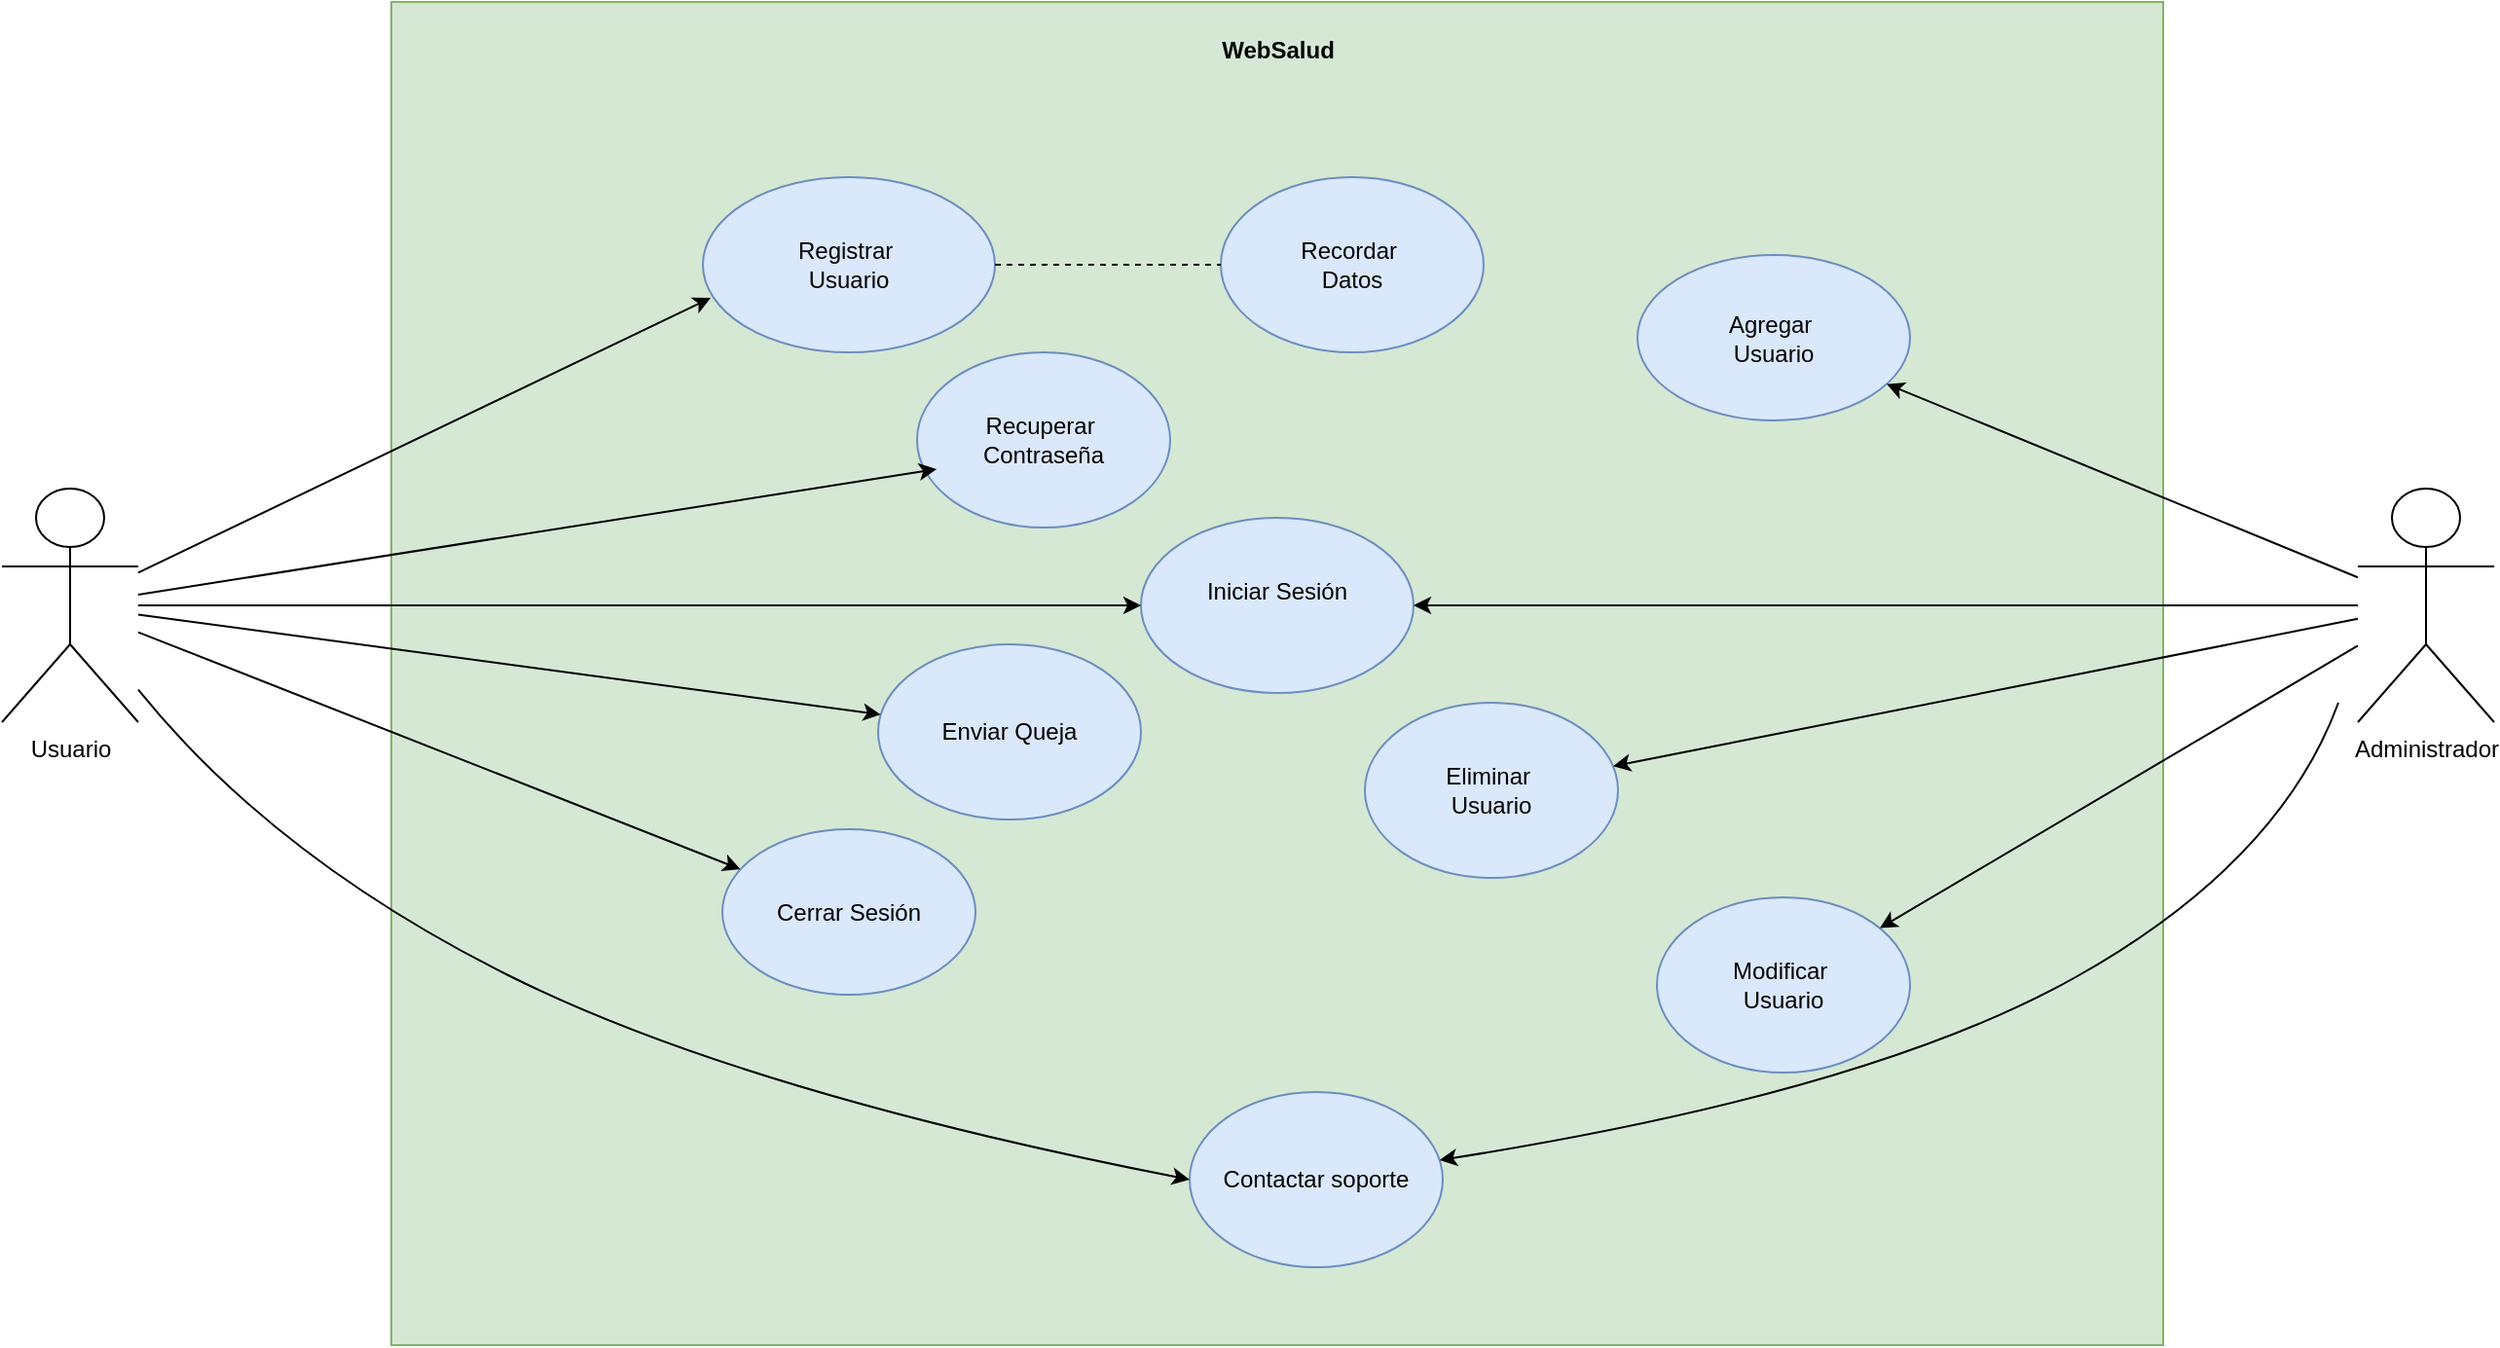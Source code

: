<mxfile version="24.7.16">
  <diagram name="Página-1" id="5XWVKSWbAcRNChkXRKkE">
    <mxGraphModel grid="1" page="1" gridSize="10" guides="1" tooltips="1" connect="1" arrows="1" fold="1" pageScale="1" pageWidth="827" pageHeight="1169" math="0" shadow="0">
      <root>
        <mxCell id="0" />
        <mxCell id="1" parent="0" />
        <mxCell id="OQBv6IHemaQKlbbo75Iv-1" value="Usuario&lt;div&gt;&lt;br&gt;&lt;/div&gt;" style="shape=umlActor;verticalLabelPosition=bottom;verticalAlign=top;html=1;outlineConnect=0;" vertex="1" parent="1">
          <mxGeometry x="-280" y="260" width="70" height="120" as="geometry" />
        </mxCell>
        <mxCell id="OQBv6IHemaQKlbbo75Iv-2" value="Administrador" style="shape=umlActor;verticalLabelPosition=bottom;verticalAlign=top;html=1;outlineConnect=0;" vertex="1" parent="1">
          <mxGeometry x="930" y="260" width="70" height="120" as="geometry" />
        </mxCell>
        <mxCell id="OQBv6IHemaQKlbbo75Iv-8" value="" style="rounded=0;whiteSpace=wrap;html=1;fillColor=#D5E8D4;strokeColor=#82b366;gradientColor=none;" vertex="1" parent="1">
          <mxGeometry x="-80" y="10" width="910" height="690" as="geometry" />
        </mxCell>
        <mxCell id="OQBv6IHemaQKlbbo75Iv-9" value="&lt;b&gt;WebSalud&lt;/b&gt;" style="text;html=1;align=center;verticalAlign=middle;resizable=0;points=[];autosize=1;strokeColor=none;fillColor=none;" vertex="1" parent="1">
          <mxGeometry x="335" y="20" width="80" height="30" as="geometry" />
        </mxCell>
        <mxCell id="OQBv6IHemaQKlbbo75Iv-15" value="Contactar soporte" style="ellipse;whiteSpace=wrap;html=1;fillColor=#dae8fc;strokeColor=#6c8ebf;" vertex="1" parent="1">
          <mxGeometry x="330" y="570" width="130" height="90" as="geometry" />
        </mxCell>
        <mxCell id="OQBv6IHemaQKlbbo75Iv-16" value="Enviar&amp;nbsp;&lt;span style=&quot;background-color: initial;&quot;&gt;Queja&lt;/span&gt;" style="ellipse;whiteSpace=wrap;html=1;fillColor=#dae8fc;strokeColor=#6c8ebf;" vertex="1" parent="1">
          <mxGeometry x="170" y="340" width="135" height="90" as="geometry" />
        </mxCell>
        <mxCell id="OQBv6IHemaQKlbbo75Iv-17" value="Registrar&amp;nbsp;&lt;div&gt;Usuario&lt;/div&gt;" style="ellipse;whiteSpace=wrap;html=1;fillColor=#dae8fc;strokeColor=#6c8ebf;" vertex="1" parent="1">
          <mxGeometry x="80" y="100" width="150" height="90" as="geometry" />
        </mxCell>
        <mxCell id="OQBv6IHemaQKlbbo75Iv-18" value="&#xa;Iniciar Sesión&#xa;&#xa;" style="ellipse;whiteSpace=wrap;html=1;fillColor=#dae8fc;strokeColor=#6c8ebf;" vertex="1" parent="1">
          <mxGeometry x="305" y="275" width="140" height="90" as="geometry" />
        </mxCell>
        <mxCell id="OQBv6IHemaQKlbbo75Iv-20" value="Recuperar&amp;nbsp;&lt;div&gt;Contraseña&lt;/div&gt;" style="ellipse;whiteSpace=wrap;html=1;fillColor=#dae8fc;strokeColor=#6c8ebf;" vertex="1" parent="1">
          <mxGeometry x="190" y="190" width="130" height="90" as="geometry" />
        </mxCell>
        <mxCell id="OQBv6IHemaQKlbbo75Iv-21" value="Cerrar Sesión" style="ellipse;whiteSpace=wrap;html=1;fillColor=#dae8fc;strokeColor=#6c8ebf;" vertex="1" parent="1">
          <mxGeometry x="90" y="435" width="130" height="85" as="geometry" />
        </mxCell>
        <mxCell id="OQBv6IHemaQKlbbo75Iv-22" value="" style="endArrow=classic;html=1;rounded=0;entryX=0.027;entryY=0.689;entryDx=0;entryDy=0;entryPerimeter=0;" edge="1" parent="1" source="OQBv6IHemaQKlbbo75Iv-1" target="OQBv6IHemaQKlbbo75Iv-17">
          <mxGeometry width="50" height="50" relative="1" as="geometry">
            <mxPoint x="130" y="320" as="sourcePoint" />
            <mxPoint x="440" y="360" as="targetPoint" />
            <Array as="points" />
          </mxGeometry>
        </mxCell>
        <mxCell id="OQBv6IHemaQKlbbo75Iv-24" value="" style="edgeStyle=none;orthogonalLoop=1;jettySize=auto;html=1;rounded=0;" edge="1" parent="1" source="OQBv6IHemaQKlbbo75Iv-1" target="OQBv6IHemaQKlbbo75Iv-18">
          <mxGeometry width="100" relative="1" as="geometry">
            <mxPoint x="130" y="330" as="sourcePoint" />
            <mxPoint x="230" y="330" as="targetPoint" />
            <Array as="points" />
          </mxGeometry>
        </mxCell>
        <mxCell id="OQBv6IHemaQKlbbo75Iv-26" value="" style="edgeStyle=none;orthogonalLoop=1;jettySize=auto;html=1;rounded=0;" edge="1" parent="1" source="OQBv6IHemaQKlbbo75Iv-2" target="OQBv6IHemaQKlbbo75Iv-18">
          <mxGeometry width="100" relative="1" as="geometry">
            <mxPoint x="740" y="322.11" as="sourcePoint" />
            <mxPoint x="552.94" y="317.89" as="targetPoint" />
            <Array as="points" />
          </mxGeometry>
        </mxCell>
        <mxCell id="OQBv6IHemaQKlbbo75Iv-28" value="" style="edgeStyle=none;orthogonalLoop=1;jettySize=auto;html=1;rounded=0;entryX=0.077;entryY=0.667;entryDx=0;entryDy=0;entryPerimeter=0;" edge="1" parent="1" source="OQBv6IHemaQKlbbo75Iv-1" target="OQBv6IHemaQKlbbo75Iv-20">
          <mxGeometry width="100" relative="1" as="geometry">
            <mxPoint x="120" y="300" as="sourcePoint" />
            <mxPoint x="220" y="300" as="targetPoint" />
            <Array as="points" />
          </mxGeometry>
        </mxCell>
        <mxCell id="OQBv6IHemaQKlbbo75Iv-30" value="" style="edgeStyle=none;orthogonalLoop=1;jettySize=auto;html=1;rounded=0;" edge="1" parent="1" source="OQBv6IHemaQKlbbo75Iv-1" target="OQBv6IHemaQKlbbo75Iv-16">
          <mxGeometry width="100" relative="1" as="geometry">
            <mxPoint x="110" y="330" as="sourcePoint" />
            <mxPoint x="370" y="405" as="targetPoint" />
            <Array as="points" />
          </mxGeometry>
        </mxCell>
        <mxCell id="OQBv6IHemaQKlbbo75Iv-32" value="" style="edgeStyle=none;orthogonalLoop=1;jettySize=auto;html=1;rounded=0;" edge="1" parent="1" source="OQBv6IHemaQKlbbo75Iv-1" target="OQBv6IHemaQKlbbo75Iv-21">
          <mxGeometry width="100" relative="1" as="geometry">
            <mxPoint x="120" y="379" as="sourcePoint" />
            <mxPoint x="220" y="379" as="targetPoint" />
            <Array as="points" />
          </mxGeometry>
        </mxCell>
        <mxCell id="OQBv6IHemaQKlbbo75Iv-38" value="Agregar&amp;nbsp;&lt;div&gt;Usuario&lt;/div&gt;" style="ellipse;whiteSpace=wrap;html=1;fillColor=#dae8fc;strokeColor=#6c8ebf;" vertex="1" parent="1">
          <mxGeometry x="560" y="140" width="140" height="85" as="geometry" />
        </mxCell>
        <mxCell id="OQBv6IHemaQKlbbo75Iv-40" value="Modificar&amp;nbsp;&lt;div&gt;Usuario&lt;/div&gt;" style="ellipse;whiteSpace=wrap;html=1;fillColor=#dae8fc;strokeColor=#6c8ebf;" vertex="1" parent="1">
          <mxGeometry x="570" y="470" width="130" height="90" as="geometry" />
        </mxCell>
        <mxCell id="OQBv6IHemaQKlbbo75Iv-41" value="Eliminar&amp;nbsp;&lt;div&gt;Usuario&lt;/div&gt;" style="ellipse;whiteSpace=wrap;html=1;fillColor=#dae8fc;strokeColor=#6c8ebf;" vertex="1" parent="1">
          <mxGeometry x="420" y="370" width="130" height="90" as="geometry" />
        </mxCell>
        <mxCell id="OQBv6IHemaQKlbbo75Iv-42" value="" style="edgeStyle=none;orthogonalLoop=1;jettySize=auto;html=1;rounded=0;" edge="1" parent="1" source="OQBv6IHemaQKlbbo75Iv-2" target="OQBv6IHemaQKlbbo75Iv-40">
          <mxGeometry width="100" relative="1" as="geometry">
            <mxPoint x="920" y="350" as="sourcePoint" />
            <mxPoint x="1020" y="350" as="targetPoint" />
            <Array as="points" />
          </mxGeometry>
        </mxCell>
        <mxCell id="OQBv6IHemaQKlbbo75Iv-43" value="" style="edgeStyle=none;orthogonalLoop=1;jettySize=auto;html=1;rounded=0;" edge="1" parent="1" source="OQBv6IHemaQKlbbo75Iv-2" target="OQBv6IHemaQKlbbo75Iv-41">
          <mxGeometry width="100" relative="1" as="geometry">
            <mxPoint x="900" y="340" as="sourcePoint" />
            <mxPoint x="1000" y="340" as="targetPoint" />
            <Array as="points" />
          </mxGeometry>
        </mxCell>
        <mxCell id="OQBv6IHemaQKlbbo75Iv-44" value="" style="edgeStyle=none;orthogonalLoop=1;jettySize=auto;html=1;rounded=0;" edge="1" parent="1" source="OQBv6IHemaQKlbbo75Iv-2" target="OQBv6IHemaQKlbbo75Iv-38">
          <mxGeometry width="100" relative="1" as="geometry">
            <mxPoint x="910" y="290" as="sourcePoint" />
            <mxPoint x="1010" y="290" as="targetPoint" />
            <Array as="points" />
          </mxGeometry>
        </mxCell>
        <mxCell id="OQBv6IHemaQKlbbo75Iv-46" value="" style="curved=1;endArrow=classic;html=1;rounded=0;entryX=0;entryY=0.5;entryDx=0;entryDy=0;" edge="1" parent="1" source="OQBv6IHemaQKlbbo75Iv-1" target="OQBv6IHemaQKlbbo75Iv-15">
          <mxGeometry width="50" height="50" relative="1" as="geometry">
            <mxPoint x="-170" y="390" as="sourcePoint" />
            <mxPoint x="-30" y="470" as="targetPoint" />
            <Array as="points">
              <mxPoint x="-140" y="450" />
              <mxPoint x="100" y="570" />
            </Array>
          </mxGeometry>
        </mxCell>
        <mxCell id="OQBv6IHemaQKlbbo75Iv-48" value="" style="curved=1;endArrow=classic;html=1;rounded=0;" edge="1" parent="1" target="OQBv6IHemaQKlbbo75Iv-15">
          <mxGeometry width="50" height="50" relative="1" as="geometry">
            <mxPoint x="920" y="370" as="sourcePoint" />
            <mxPoint x="440" y="567" as="targetPoint" />
            <Array as="points">
              <mxPoint x="890" y="452" />
              <mxPoint x="680" y="570" />
            </Array>
          </mxGeometry>
        </mxCell>
        <mxCell id="OQBv6IHemaQKlbbo75Iv-49" value="Recordar&amp;nbsp;&lt;div&gt;Datos&lt;/div&gt;" style="ellipse;whiteSpace=wrap;html=1;fillColor=#dae8fc;strokeColor=#6c8ebf;" vertex="1" parent="1">
          <mxGeometry x="346" y="100" width="135" height="90" as="geometry" />
        </mxCell>
        <mxCell id="OQBv6IHemaQKlbbo75Iv-56" value="" style="endArrow=none;dashed=1;html=1;rounded=0;exitX=1;exitY=0.5;exitDx=0;exitDy=0;entryX=0;entryY=0.5;entryDx=0;entryDy=0;" edge="1" parent="1" source="OQBv6IHemaQKlbbo75Iv-17" target="OQBv6IHemaQKlbbo75Iv-49">
          <mxGeometry width="50" height="50" relative="1" as="geometry">
            <mxPoint x="285" y="180" as="sourcePoint" />
            <mxPoint x="335" y="130" as="targetPoint" />
          </mxGeometry>
        </mxCell>
      </root>
    </mxGraphModel>
  </diagram>
</mxfile>
